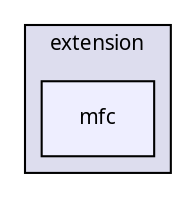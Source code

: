 digraph "Solution/Solution/Alicorn/include/alicorn/extension/mfc" {
  compound=true
  node [ fontsize="10", fontname="Verdana"];
  edge [ labelfontsize="10", labelfontname="Verdana"];
  subgraph clusterdir_c8af8c1795fb375da0dcf926b8c75dc1 {
    graph [ bgcolor="#ddddee", pencolor="black", label="extension" fontname="Verdana", fontsize="10", URL="dir_c8af8c1795fb375da0dcf926b8c75dc1.html"]
  dir_f41df87cfa1e7d1036876d4bc7d4e27c [shape=box, label="mfc", style="filled", fillcolor="#eeeeff", pencolor="black", URL="dir_f41df87cfa1e7d1036876d4bc7d4e27c.html"];
  }
}
